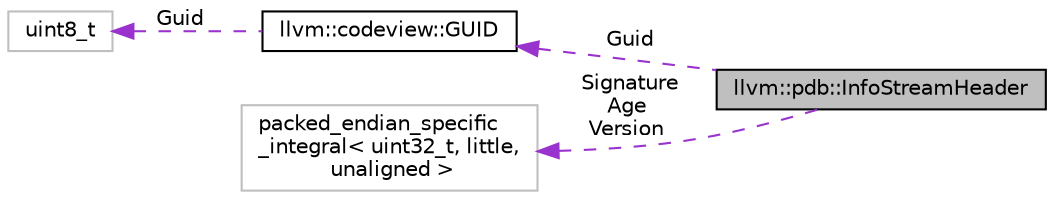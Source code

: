 digraph "llvm::pdb::InfoStreamHeader"
{
 // LATEX_PDF_SIZE
  bgcolor="transparent";
  edge [fontname="Helvetica",fontsize="10",labelfontname="Helvetica",labelfontsize="10"];
  node [fontname="Helvetica",fontsize="10",shape=record];
  rankdir="LR";
  Node1 [label="llvm::pdb::InfoStreamHeader",height=0.2,width=0.4,color="black", fillcolor="grey75", style="filled", fontcolor="black",tooltip="The header preceding the global PDB Stream (Stream 1)"];
  Node2 -> Node1 [dir="back",color="darkorchid3",fontsize="10",style="dashed",label=" Guid" ,fontname="Helvetica"];
  Node2 [label="llvm::codeview::GUID",height=0.2,width=0.4,color="black",URL="$structllvm_1_1codeview_1_1GUID.html",tooltip="This represents the 'GUID' type from windows.h."];
  Node3 -> Node2 [dir="back",color="darkorchid3",fontsize="10",style="dashed",label=" Guid" ,fontname="Helvetica"];
  Node3 [label="uint8_t",height=0.2,width=0.4,color="grey75",tooltip=" "];
  Node4 -> Node1 [dir="back",color="darkorchid3",fontsize="10",style="dashed",label=" Signature\nAge\nVersion" ,fontname="Helvetica"];
  Node4 [label="packed_endian_specific\l_integral\< uint32_t, little,\l unaligned \>",height=0.2,width=0.4,color="grey75",tooltip=" "];
}
